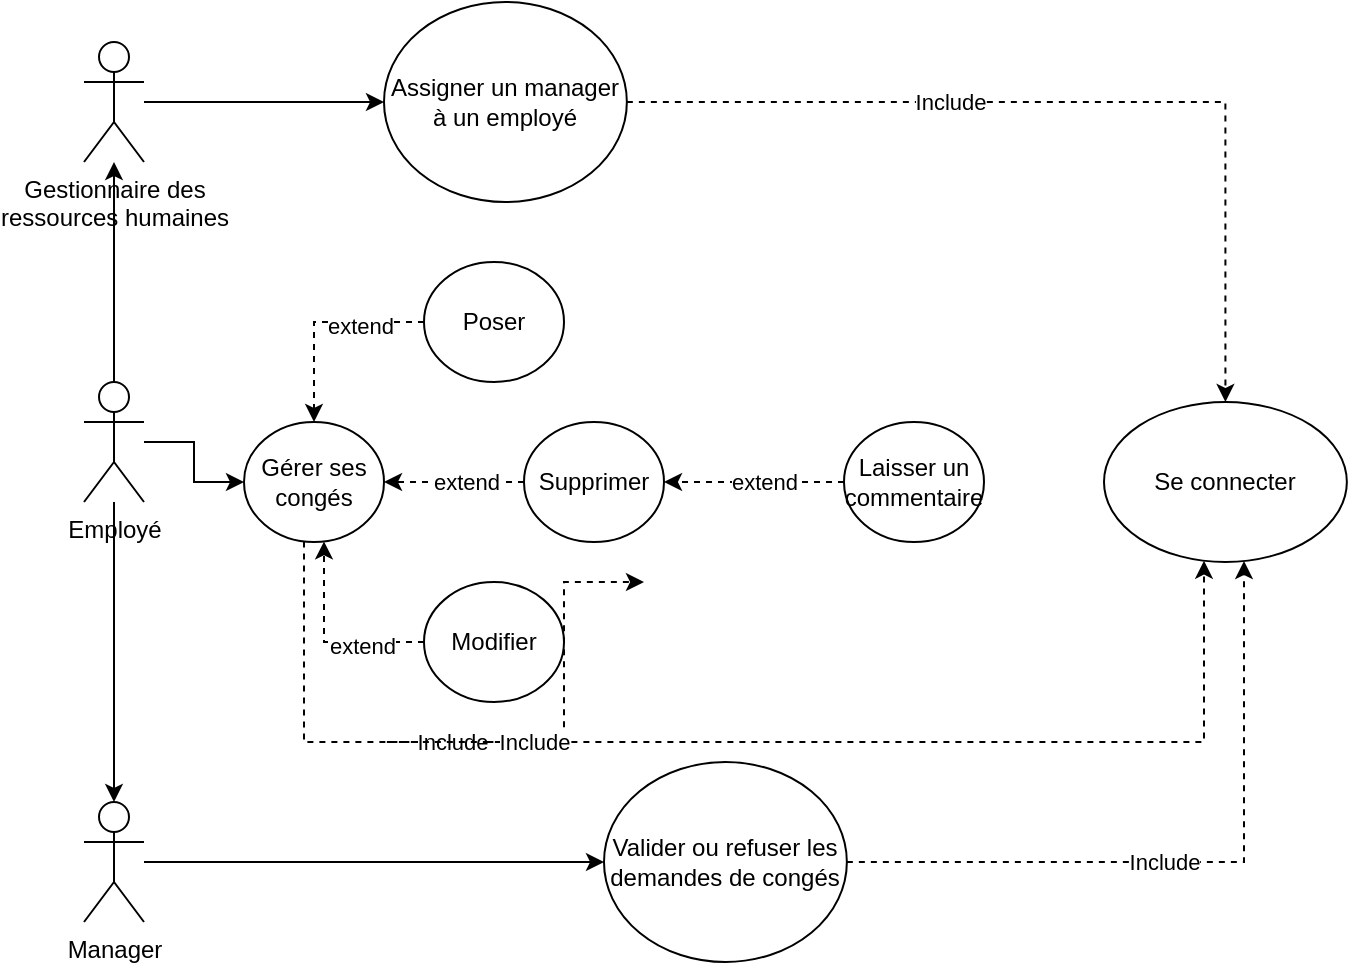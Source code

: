 <mxfile version="28.1.2">
  <diagram name="Page-1" id="gcBdNCxkJajrDNFnazBR">
    <mxGraphModel dx="1188" dy="703" grid="1" gridSize="10" guides="1" tooltips="1" connect="1" arrows="1" fold="1" page="1" pageScale="1" pageWidth="850" pageHeight="1100" math="0" shadow="0">
      <root>
        <mxCell id="0" />
        <mxCell id="1" parent="0" />
        <mxCell id="galiyP6wN6AxvJgbhajs-15" style="edgeStyle=orthogonalEdgeStyle;rounded=0;orthogonalLoop=1;jettySize=auto;html=1;" edge="1" parent="1" source="galiyP6wN6AxvJgbhajs-1" target="galiyP6wN6AxvJgbhajs-2">
          <mxGeometry relative="1" as="geometry" />
        </mxCell>
        <mxCell id="galiyP6wN6AxvJgbhajs-18" style="edgeStyle=orthogonalEdgeStyle;rounded=0;orthogonalLoop=1;jettySize=auto;html=1;" edge="1" parent="1" source="galiyP6wN6AxvJgbhajs-1" target="galiyP6wN6AxvJgbhajs-3">
          <mxGeometry relative="1" as="geometry" />
        </mxCell>
        <mxCell id="galiyP6wN6AxvJgbhajs-47" style="edgeStyle=orthogonalEdgeStyle;rounded=0;orthogonalLoop=1;jettySize=auto;html=1;" edge="1" parent="1" source="galiyP6wN6AxvJgbhajs-1" target="galiyP6wN6AxvJgbhajs-46">
          <mxGeometry relative="1" as="geometry" />
        </mxCell>
        <mxCell id="galiyP6wN6AxvJgbhajs-1" value="Employé" style="shape=umlActor;verticalLabelPosition=bottom;verticalAlign=top;html=1;outlineConnect=0;" vertex="1" parent="1">
          <mxGeometry x="340" y="410" width="30" height="60" as="geometry" />
        </mxCell>
        <mxCell id="galiyP6wN6AxvJgbhajs-16" style="edgeStyle=orthogonalEdgeStyle;rounded=0;orthogonalLoop=1;jettySize=auto;html=1;" edge="1" parent="1" source="galiyP6wN6AxvJgbhajs-2" target="galiyP6wN6AxvJgbhajs-10">
          <mxGeometry relative="1" as="geometry" />
        </mxCell>
        <mxCell id="galiyP6wN6AxvJgbhajs-2" value="Manager" style="shape=umlActor;verticalLabelPosition=bottom;verticalAlign=top;html=1;outlineConnect=0;" vertex="1" parent="1">
          <mxGeometry x="340" y="620" width="30" height="60" as="geometry" />
        </mxCell>
        <mxCell id="galiyP6wN6AxvJgbhajs-17" style="edgeStyle=orthogonalEdgeStyle;rounded=0;orthogonalLoop=1;jettySize=auto;html=1;" edge="1" parent="1" source="galiyP6wN6AxvJgbhajs-3" target="galiyP6wN6AxvJgbhajs-11">
          <mxGeometry relative="1" as="geometry" />
        </mxCell>
        <mxCell id="galiyP6wN6AxvJgbhajs-3" value="Gestionnaire des&lt;div&gt;ressources humaines&lt;/div&gt;" style="shape=umlActor;verticalLabelPosition=bottom;verticalAlign=top;html=1;outlineConnect=0;" vertex="1" parent="1">
          <mxGeometry x="340" y="240" width="30" height="60" as="geometry" />
        </mxCell>
        <mxCell id="galiyP6wN6AxvJgbhajs-27" style="edgeStyle=orthogonalEdgeStyle;rounded=0;orthogonalLoop=1;jettySize=auto;html=1;dashed=1;" edge="1" parent="1" source="galiyP6wN6AxvJgbhajs-46" target="galiyP6wN6AxvJgbhajs-12">
          <mxGeometry relative="1" as="geometry">
            <mxPoint x="580" y="600" as="sourcePoint" />
            <Array as="points">
              <mxPoint x="450" y="590" />
              <mxPoint x="900" y="590" />
            </Array>
          </mxGeometry>
        </mxCell>
        <mxCell id="galiyP6wN6AxvJgbhajs-30" value="Include" style="edgeLabel;html=1;align=center;verticalAlign=middle;resizable=0;points=[];" vertex="1" connectable="0" parent="galiyP6wN6AxvJgbhajs-27">
          <mxGeometry x="-0.492" y="-1" relative="1" as="geometry">
            <mxPoint x="11" y="-1" as="offset" />
          </mxGeometry>
        </mxCell>
        <mxCell id="galiyP6wN6AxvJgbhajs-43" style="edgeStyle=orthogonalEdgeStyle;rounded=0;orthogonalLoop=1;jettySize=auto;html=1;entryX=1;entryY=0.5;entryDx=0;entryDy=0;dashed=1;" edge="1" parent="1" source="galiyP6wN6AxvJgbhajs-8">
          <mxGeometry relative="1" as="geometry">
            <mxPoint x="541.43" y="440.0" as="targetPoint" />
          </mxGeometry>
        </mxCell>
        <mxCell id="galiyP6wN6AxvJgbhajs-44" value="include" style="edgeLabel;html=1;align=center;verticalAlign=middle;resizable=0;points=[];" vertex="1" connectable="0" parent="galiyP6wN6AxvJgbhajs-43">
          <mxGeometry x="0.013" y="-2" relative="1" as="geometry">
            <mxPoint as="offset" />
          </mxGeometry>
        </mxCell>
        <mxCell id="galiyP6wN6AxvJgbhajs-28" style="edgeStyle=orthogonalEdgeStyle;rounded=0;orthogonalLoop=1;jettySize=auto;html=1;dashed=1;" edge="1" parent="1" source="galiyP6wN6AxvJgbhajs-10" target="galiyP6wN6AxvJgbhajs-12">
          <mxGeometry relative="1" as="geometry">
            <Array as="points">
              <mxPoint x="920" y="650" />
            </Array>
          </mxGeometry>
        </mxCell>
        <mxCell id="galiyP6wN6AxvJgbhajs-31" value="Include" style="edgeLabel;html=1;align=center;verticalAlign=middle;resizable=0;points=[];" vertex="1" connectable="0" parent="galiyP6wN6AxvJgbhajs-28">
          <mxGeometry x="-0.258" y="-3" relative="1" as="geometry">
            <mxPoint x="29" y="-3" as="offset" />
          </mxGeometry>
        </mxCell>
        <mxCell id="galiyP6wN6AxvJgbhajs-10" value="Valider ou refuser les demandes de congés" style="ellipse;whiteSpace=wrap;html=1;" vertex="1" parent="1">
          <mxGeometry x="600" y="600" width="121.43" height="100" as="geometry" />
        </mxCell>
        <mxCell id="galiyP6wN6AxvJgbhajs-26" style="edgeStyle=orthogonalEdgeStyle;rounded=0;orthogonalLoop=1;jettySize=auto;html=1;dashed=1;" edge="1" parent="1" source="galiyP6wN6AxvJgbhajs-11" target="galiyP6wN6AxvJgbhajs-12">
          <mxGeometry relative="1" as="geometry" />
        </mxCell>
        <mxCell id="galiyP6wN6AxvJgbhajs-29" value="Include" style="edgeLabel;html=1;align=center;verticalAlign=middle;resizable=0;points=[];" vertex="1" connectable="0" parent="galiyP6wN6AxvJgbhajs-26">
          <mxGeometry x="-0.391" y="-4" relative="1" as="geometry">
            <mxPoint x="24" y="-4" as="offset" />
          </mxGeometry>
        </mxCell>
        <mxCell id="galiyP6wN6AxvJgbhajs-11" value="Assigner un manager à un employé" style="ellipse;whiteSpace=wrap;html=1;" vertex="1" parent="1">
          <mxGeometry x="490" y="220" width="121.43" height="100" as="geometry" />
        </mxCell>
        <mxCell id="galiyP6wN6AxvJgbhajs-12" value="Se connecter" style="ellipse;whiteSpace=wrap;html=1;" vertex="1" parent="1">
          <mxGeometry x="850" y="420" width="121.43" height="80" as="geometry" />
        </mxCell>
        <mxCell id="galiyP6wN6AxvJgbhajs-34" style="edgeStyle=orthogonalEdgeStyle;rounded=0;orthogonalLoop=1;jettySize=auto;html=1;dashed=1;" edge="1" parent="1" target="galiyP6wN6AxvJgbhajs-8">
          <mxGeometry relative="1" as="geometry">
            <mxPoint x="491.43" y="590.0" as="sourcePoint" />
            <mxPoint x="620" y="510" as="targetPoint" />
            <Array as="points">
              <mxPoint x="580" y="590" />
            </Array>
          </mxGeometry>
        </mxCell>
        <mxCell id="galiyP6wN6AxvJgbhajs-35" value="Include" style="edgeLabel;html=1;align=center;verticalAlign=middle;resizable=0;points=[];" vertex="1" connectable="0" parent="galiyP6wN6AxvJgbhajs-34">
          <mxGeometry x="-0.524" y="1" relative="1" as="geometry">
            <mxPoint x="24" y="1" as="offset" />
          </mxGeometry>
        </mxCell>
        <mxCell id="galiyP6wN6AxvJgbhajs-46" value="Gérer ses congés" style="ellipse;whiteSpace=wrap;html=1;" vertex="1" parent="1">
          <mxGeometry x="420" y="430" width="70" height="60" as="geometry" />
        </mxCell>
        <mxCell id="galiyP6wN6AxvJgbhajs-49" style="edgeStyle=orthogonalEdgeStyle;rounded=0;orthogonalLoop=1;jettySize=auto;html=1;dashed=1;" edge="1" parent="1" source="galiyP6wN6AxvJgbhajs-48" target="galiyP6wN6AxvJgbhajs-46">
          <mxGeometry relative="1" as="geometry" />
        </mxCell>
        <mxCell id="galiyP6wN6AxvJgbhajs-50" value="extend" style="edgeLabel;html=1;align=center;verticalAlign=middle;resizable=0;points=[];" vertex="1" connectable="0" parent="galiyP6wN6AxvJgbhajs-49">
          <mxGeometry x="-0.384" y="2" relative="1" as="geometry">
            <mxPoint as="offset" />
          </mxGeometry>
        </mxCell>
        <mxCell id="galiyP6wN6AxvJgbhajs-48" value="Poser" style="ellipse;whiteSpace=wrap;html=1;" vertex="1" parent="1">
          <mxGeometry x="510" y="350" width="70" height="60" as="geometry" />
        </mxCell>
        <mxCell id="galiyP6wN6AxvJgbhajs-51" style="edgeStyle=orthogonalEdgeStyle;rounded=0;orthogonalLoop=1;jettySize=auto;html=1;dashed=1;" edge="1" source="galiyP6wN6AxvJgbhajs-53" parent="1" target="galiyP6wN6AxvJgbhajs-46">
          <mxGeometry relative="1" as="geometry">
            <mxPoint x="455.0" y="479.996" as="targetPoint" />
            <Array as="points">
              <mxPoint x="460" y="540" />
            </Array>
          </mxGeometry>
        </mxCell>
        <mxCell id="galiyP6wN6AxvJgbhajs-52" value="extend" style="edgeLabel;html=1;align=center;verticalAlign=middle;resizable=0;points=[];" vertex="1" connectable="0" parent="galiyP6wN6AxvJgbhajs-51">
          <mxGeometry x="-0.384" y="2" relative="1" as="geometry">
            <mxPoint as="offset" />
          </mxGeometry>
        </mxCell>
        <mxCell id="galiyP6wN6AxvJgbhajs-53" value="Modifier" style="ellipse;whiteSpace=wrap;html=1;" vertex="1" parent="1">
          <mxGeometry x="510" y="510.03" width="70" height="60" as="geometry" />
        </mxCell>
        <mxCell id="galiyP6wN6AxvJgbhajs-54" style="edgeStyle=orthogonalEdgeStyle;rounded=0;orthogonalLoop=1;jettySize=auto;html=1;dashed=1;" edge="1" source="galiyP6wN6AxvJgbhajs-56" parent="1" target="galiyP6wN6AxvJgbhajs-46">
          <mxGeometry relative="1" as="geometry">
            <mxPoint x="475.0" y="459.966" as="targetPoint" />
          </mxGeometry>
        </mxCell>
        <mxCell id="galiyP6wN6AxvJgbhajs-55" value="extend" style="edgeLabel;html=1;align=center;verticalAlign=middle;resizable=0;points=[];" vertex="1" connectable="0" parent="galiyP6wN6AxvJgbhajs-54">
          <mxGeometry x="-0.384" y="2" relative="1" as="geometry">
            <mxPoint x="-8" y="-2" as="offset" />
          </mxGeometry>
        </mxCell>
        <mxCell id="galiyP6wN6AxvJgbhajs-56" value="Supprimer" style="ellipse;whiteSpace=wrap;html=1;" vertex="1" parent="1">
          <mxGeometry x="560" y="430" width="70" height="60" as="geometry" />
        </mxCell>
        <mxCell id="galiyP6wN6AxvJgbhajs-58" style="edgeStyle=orthogonalEdgeStyle;rounded=0;orthogonalLoop=1;jettySize=auto;html=1;dashed=1;" edge="1" parent="1" source="galiyP6wN6AxvJgbhajs-57" target="galiyP6wN6AxvJgbhajs-56">
          <mxGeometry relative="1" as="geometry" />
        </mxCell>
        <mxCell id="galiyP6wN6AxvJgbhajs-59" value="extend" style="edgeLabel;html=1;align=center;verticalAlign=middle;resizable=0;points=[];" vertex="1" connectable="0" parent="galiyP6wN6AxvJgbhajs-58">
          <mxGeometry x="0.228" y="3" relative="1" as="geometry">
            <mxPoint x="15" y="-3" as="offset" />
          </mxGeometry>
        </mxCell>
        <mxCell id="galiyP6wN6AxvJgbhajs-57" value="Laisser un commentaire" style="ellipse;whiteSpace=wrap;html=1;" vertex="1" parent="1">
          <mxGeometry x="720.0" y="430" width="70" height="60" as="geometry" />
        </mxCell>
      </root>
    </mxGraphModel>
  </diagram>
</mxfile>
